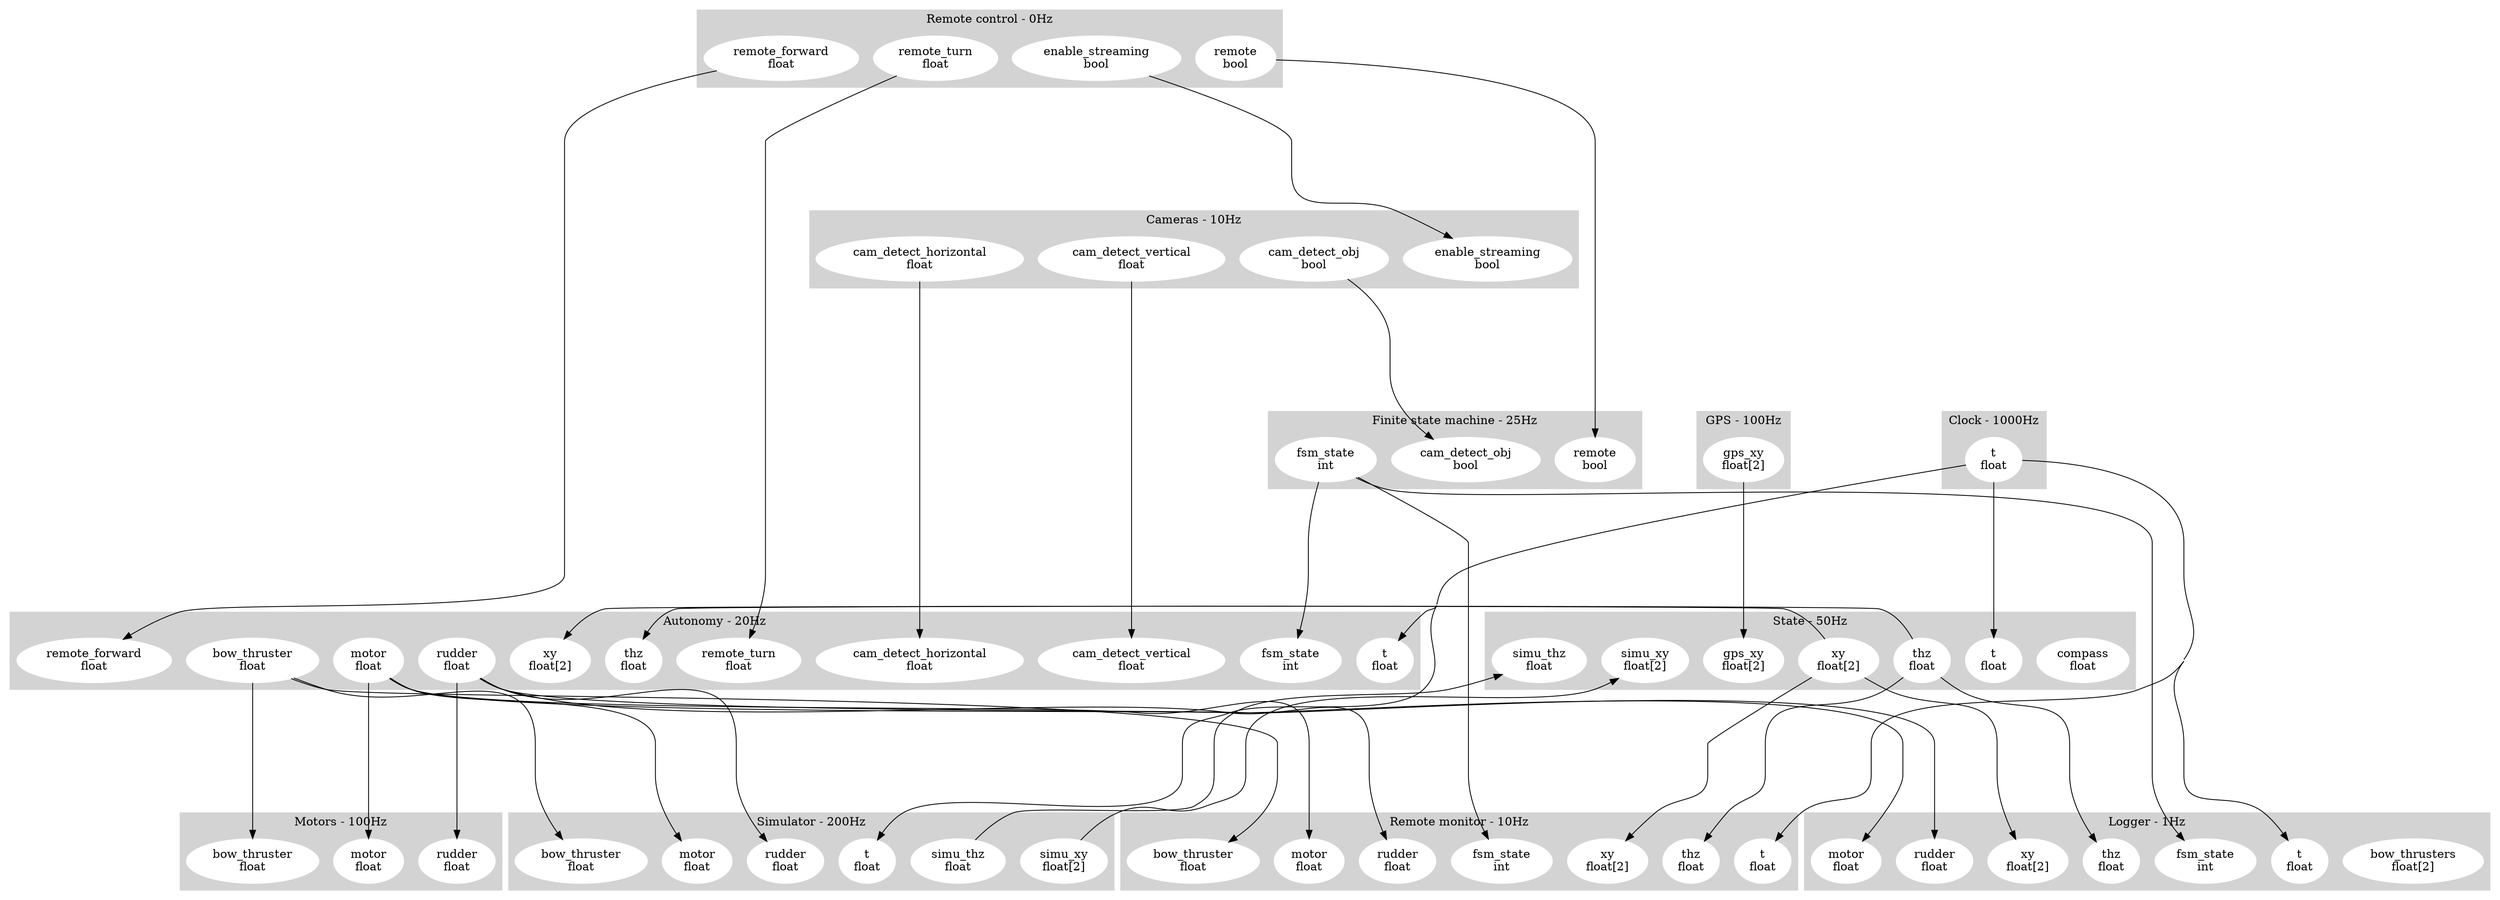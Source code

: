 digraph links {
	concentrate=true;
	subgraph cluster_1 {
		label = "Autonomy - 20Hz";
		style=filled;
		color=lightgrey;
		node [style=filled,color=white];
		2 [label = "cam_detect_horizontal\nfloat"];
		3 [label = "cam_detect_vertical\nfloat"];
		4 [label = "fsm_state\nint"];
		5 [label = "remote_forward\nfloat"];
		6 [label = "remote_turn\nfloat"];
		7 [label = "t\nfloat"];
		8 [label = "thz\nfloat"];
		9 [label = "xy\nfloat[2]"];
		10 [label = "bow_thruster\nfloat"];
		11 [label = "motor\nfloat"];
		12 [label = "rudder\nfloat"];
	}
	subgraph cluster_13 {
		label = "Cameras - 10Hz";
		style=filled;
		color=lightgrey;
		node [style=filled,color=white];
		14 [label = "enable_streaming\nbool"];
		15 [label = "cam_detect_horizontal\nfloat"];
		16 [label = "cam_detect_obj\nbool"];
		17 [label = "cam_detect_vertical\nfloat"];
	}
	subgraph cluster_18 {
		label = "GPS - 100Hz";
		style=filled;
		color=lightgrey;
		node [style=filled,color=white];
		19 [label = "gps_xy\nfloat[2]"];
	}
	subgraph cluster_20 {
		label = "Clock - 1000Hz";
		style=filled;
		color=lightgrey;
		node [style=filled,color=white];
		21 [label = "t\nfloat"];
	}
	subgraph cluster_22 {
		label = "Logger - 1Hz";
		style=filled;
		color=lightgrey;
		node [style=filled,color=white];
		23 [label = "bow_thrusters\nfloat[2]"];
		24 [label = "fsm_state\nint"];
		25 [label = "motor\nfloat"];
		26 [label = "rudder\nfloat"];
		27 [label = "t\nfloat"];
		28 [label = "thz\nfloat"];
		29 [label = "xy\nfloat[2]"];
	}
	subgraph cluster_30 {
		label = "Motors - 100Hz";
		style=filled;
		color=lightgrey;
		node [style=filled,color=white];
		31 [label = "bow_thruster\nfloat"];
		32 [label = "motor\nfloat"];
		33 [label = "rudder\nfloat"];
	}
	subgraph cluster_34 {
		label = "Remote control - 0Hz";
		style=filled;
		color=lightgrey;
		node [style=filled,color=white];
		35 [label = "enable_streaming\nbool"];
		36 [label = "remote\nbool"];
		37 [label = "remote_forward\nfloat"];
		38 [label = "remote_turn\nfloat"];
	}
	subgraph cluster_39 {
		label = "Remote monitor - 10Hz";
		style=filled;
		color=lightgrey;
		node [style=filled,color=white];
		40 [label = "bow_thruster\nfloat"];
		41 [label = "fsm_state\nint"];
		42 [label = "motor\nfloat"];
		43 [label = "rudder\nfloat"];
		44 [label = "t\nfloat"];
		45 [label = "thz\nfloat"];
		46 [label = "xy\nfloat[2]"];
	}
	subgraph cluster_47 {
		label = "Simulator - 200Hz";
		style=filled;
		color=lightgrey;
		node [style=filled,color=white];
		48 [label = "bow_thruster\nfloat"];
		49 [label = "motor\nfloat"];
		50 [label = "rudder\nfloat"];
		51 [label = "t\nfloat"];
		52 [label = "simu_thz\nfloat"];
		53 [label = "simu_xy\nfloat[2]"];
	}
	subgraph cluster_54 {
		label = "State - 50Hz";
		style=filled;
		color=lightgrey;
		node [style=filled,color=white];
		55 [label = "compass\nfloat"];
		56 [label = "gps_xy\nfloat[2]"];
		57 [label = "simu_thz\nfloat"];
		58 [label = "simu_xy\nfloat[2]"];
		59 [label = "t\nfloat"];
		60 [label = "thz\nfloat"];
		61 [label = "xy\nfloat[2]"];
	}
	subgraph cluster_62 {
		label = "Finite state machine - 25Hz";
		style=filled;
		color=lightgrey;
		node [style=filled,color=white];
		63 [label = "cam_detect_obj\nbool"];
		64 [label = "remote\nbool"];
		65 [label = "fsm_state\nint"];
	}
	10->31 [minlen=5];
	10->40 [minlen=5];
	10->48 [minlen=5];
	15->2 [minlen=5];
	16->63 [minlen=5];
	17->3 [minlen=5];
	35->14 [minlen=5];
	65->4 [minlen=5];
	65->24 [minlen=5];
	65->41 [minlen=5];
	19->56 [minlen=5];
	11->25 [minlen=5];
	11->32 [minlen=5];
	11->42 [minlen=5];
	11->49 [minlen=5];
	36->64 [minlen=5];
	37->5 [minlen=5];
	38->6 [minlen=5];
	12->26 [minlen=5];
	12->33 [minlen=5];
	12->43 [minlen=5];
	12->50 [minlen=5];
	52->57 [minlen=5];
	53->58 [minlen=5];
	21->7 [minlen=5];
	21->27 [minlen=5];
	21->44 [minlen=5];
	21->51 [minlen=5];
	21->59 [minlen=5];
	60->8 [minlen=5];
	60->28 [minlen=5];
	60->45 [minlen=5];
	61->9 [minlen=5];
	61->29 [minlen=5];
	61->46 [minlen=5];
}